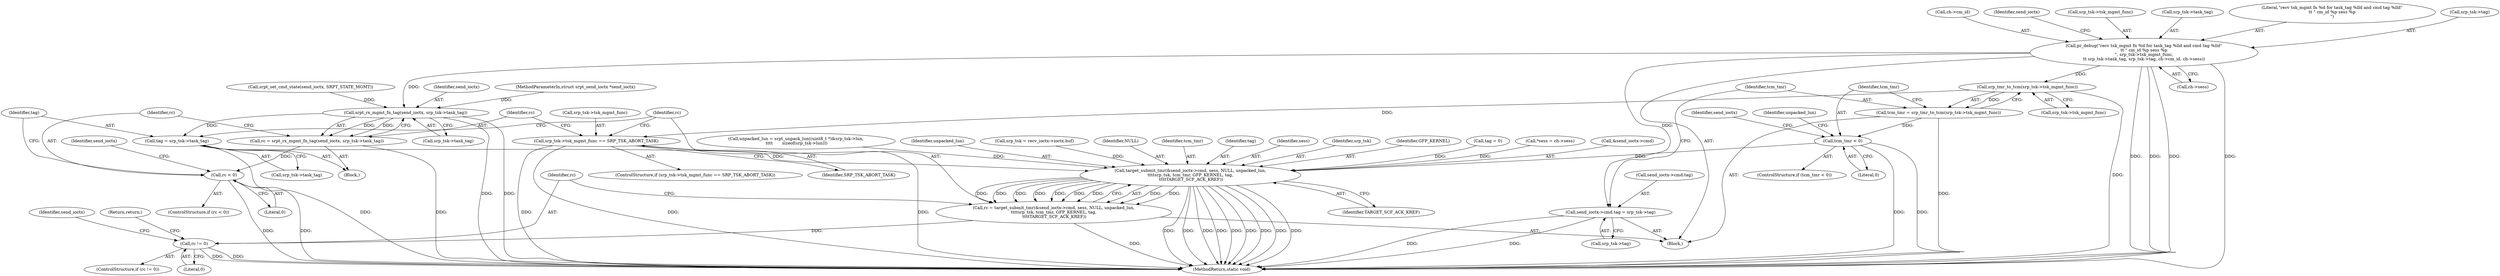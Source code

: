 digraph "1_linux_51093254bf879bc9ce96590400a87897c7498463@pointer" {
"1000137" [label="(Call,pr_debug(\"recv tsk_mgmt fn %d for task_tag %lld and cmd tag %lld\"\n\t\t \" cm_id %p sess %p\n\", srp_tsk->tsk_mgmt_func,\n\t\t srp_tsk->task_tag, srp_tsk->tag, ch->cm_id, ch->sess))"];
"1000157" [label="(Call,send_ioctx->cmd.tag = srp_tsk->tag)"];
"1000168" [label="(Call,srp_tmr_to_tcm(srp_tsk->tsk_mgmt_func))"];
"1000166" [label="(Call,tcm_tmr = srp_tmr_to_tcm(srp_tsk->tsk_mgmt_func))"];
"1000173" [label="(Call,tcm_tmr < 0)"];
"1000236" [label="(Call,target_submit_tmr(&send_ioctx->cmd, sess, NULL, unpacked_lun,\n\t\t\t\tsrp_tsk, tcm_tmr, GFP_KERNEL, tag,\n \t\t\t\tTARGET_SCF_ACK_KREF))"];
"1000234" [label="(Call,rc = target_submit_tmr(&send_ioctx->cmd, sess, NULL, unpacked_lun,\n\t\t\t\tsrp_tsk, tcm_tmr, GFP_KERNEL, tag,\n \t\t\t\tTARGET_SCF_ACK_KREF))"];
"1000250" [label="(Call,rc != 0)"];
"1000201" [label="(Call,srp_tsk->tsk_mgmt_func == SRP_TSK_ABORT_TASK)"];
"1000209" [label="(Call,srpt_rx_mgmt_fn_tag(send_ioctx, srp_tsk->task_tag))"];
"1000207" [label="(Call,rc = srpt_rx_mgmt_fn_tag(send_ioctx, srp_tsk->task_tag))"];
"1000215" [label="(Call,rc < 0)"];
"1000229" [label="(Call,tag = srp_tsk->task_tag)"];
"1000251" [label="(Identifier,rc)"];
"1000258" [label="(Identifier,send_ioctx)"];
"1000104" [label="(MethodParameterIn,struct srpt_send_ioctx *send_ioctx)"];
"1000246" [label="(Identifier,GFP_KERNEL)"];
"1000270" [label="(MethodReturn,static void)"];
"1000154" [label="(Call,srpt_set_cmd_state(send_ioctx, SRPT_STATE_MGMT))"];
"1000148" [label="(Call,ch->cm_id)"];
"1000236" [label="(Call,target_submit_tmr(&send_ioctx->cmd, sess, NULL, unpacked_lun,\n\t\t\t\tsrp_tsk, tcm_tmr, GFP_KERNEL, tag,\n \t\t\t\tTARGET_SCF_ACK_KREF))"];
"1000116" [label="(Call,tag = 0)"];
"1000109" [label="(Call,*sess = ch->sess)"];
"1000172" [label="(ControlStructure,if (tcm_tmr < 0))"];
"1000155" [label="(Identifier,send_ioctx)"];
"1000167" [label="(Identifier,tcm_tmr)"];
"1000181" [label="(Identifier,send_ioctx)"];
"1000237" [label="(Call,&send_ioctx->cmd)"];
"1000216" [label="(Identifier,rc)"];
"1000231" [label="(Call,srp_tsk->task_tag)"];
"1000139" [label="(Call,srp_tsk->tsk_mgmt_func)"];
"1000142" [label="(Call,srp_tsk->task_tag)"];
"1000223" [label="(Identifier,send_ioctx)"];
"1000187" [label="(Call,unpacked_lun = srpt_unpack_lun((uint8_t *)&srp_tsk->lun,\n \t\t\t\t       sizeof(srp_tsk->lun)))"];
"1000249" [label="(ControlStructure,if (rc != 0))"];
"1000211" [label="(Call,srp_tsk->task_tag)"];
"1000138" [label="(Literal,\"recv tsk_mgmt fn %d for task_tag %lld and cmd tag %lld\"\n\t\t \" cm_id %p sess %p\n\")"];
"1000145" [label="(Call,srp_tsk->tag)"];
"1000215" [label="(Call,rc < 0)"];
"1000169" [label="(Call,srp_tsk->tsk_mgmt_func)"];
"1000202" [label="(Call,srp_tsk->tsk_mgmt_func)"];
"1000174" [label="(Identifier,tcm_tmr)"];
"1000243" [label="(Identifier,unpacked_lun)"];
"1000217" [label="(Literal,0)"];
"1000188" [label="(Identifier,unpacked_lun)"];
"1000151" [label="(Call,ch->sess)"];
"1000230" [label="(Identifier,tag)"];
"1000168" [label="(Call,srp_tmr_to_tcm(srp_tsk->tsk_mgmt_func))"];
"1000210" [label="(Identifier,send_ioctx)"];
"1000124" [label="(Call,srp_tsk = recv_ioctx->ioctx.buf)"];
"1000201" [label="(Call,srp_tsk->tsk_mgmt_func == SRP_TSK_ABORT_TASK)"];
"1000242" [label="(Identifier,NULL)"];
"1000163" [label="(Call,srp_tsk->tag)"];
"1000175" [label="(Literal,0)"];
"1000235" [label="(Identifier,rc)"];
"1000250" [label="(Call,rc != 0)"];
"1000173" [label="(Call,tcm_tmr < 0)"];
"1000245" [label="(Identifier,tcm_tmr)"];
"1000158" [label="(Call,send_ioctx->cmd.tag)"];
"1000247" [label="(Identifier,tag)"];
"1000166" [label="(Call,tcm_tmr = srp_tmr_to_tcm(srp_tsk->tsk_mgmt_func))"];
"1000241" [label="(Identifier,sess)"];
"1000234" [label="(Call,rc = target_submit_tmr(&send_ioctx->cmd, sess, NULL, unpacked_lun,\n\t\t\t\tsrp_tsk, tcm_tmr, GFP_KERNEL, tag,\n \t\t\t\tTARGET_SCF_ACK_KREF))"];
"1000200" [label="(ControlStructure,if (srp_tsk->tsk_mgmt_func == SRP_TSK_ABORT_TASK))"];
"1000209" [label="(Call,srpt_rx_mgmt_fn_tag(send_ioctx, srp_tsk->task_tag))"];
"1000207" [label="(Call,rc = srpt_rx_mgmt_fn_tag(send_ioctx, srp_tsk->task_tag))"];
"1000157" [label="(Call,send_ioctx->cmd.tag = srp_tsk->tag)"];
"1000229" [label="(Call,tag = srp_tsk->task_tag)"];
"1000214" [label="(ControlStructure,if (rc < 0))"];
"1000206" [label="(Block,)"];
"1000264" [label="(Return,return;)"];
"1000205" [label="(Identifier,SRP_TSK_ABORT_TASK)"];
"1000244" [label="(Identifier,srp_tsk)"];
"1000208" [label="(Identifier,rc)"];
"1000137" [label="(Call,pr_debug(\"recv tsk_mgmt fn %d for task_tag %lld and cmd tag %lld\"\n\t\t \" cm_id %p sess %p\n\", srp_tsk->tsk_mgmt_func,\n\t\t srp_tsk->task_tag, srp_tsk->tag, ch->cm_id, ch->sess))"];
"1000105" [label="(Block,)"];
"1000248" [label="(Identifier,TARGET_SCF_ACK_KREF)"];
"1000252" [label="(Literal,0)"];
"1000137" -> "1000105"  [label="AST: "];
"1000137" -> "1000151"  [label="CFG: "];
"1000138" -> "1000137"  [label="AST: "];
"1000139" -> "1000137"  [label="AST: "];
"1000142" -> "1000137"  [label="AST: "];
"1000145" -> "1000137"  [label="AST: "];
"1000148" -> "1000137"  [label="AST: "];
"1000151" -> "1000137"  [label="AST: "];
"1000155" -> "1000137"  [label="CFG: "];
"1000137" -> "1000270"  [label="DDG: "];
"1000137" -> "1000270"  [label="DDG: "];
"1000137" -> "1000270"  [label="DDG: "];
"1000137" -> "1000270"  [label="DDG: "];
"1000137" -> "1000157"  [label="DDG: "];
"1000137" -> "1000168"  [label="DDG: "];
"1000137" -> "1000209"  [label="DDG: "];
"1000157" -> "1000105"  [label="AST: "];
"1000157" -> "1000163"  [label="CFG: "];
"1000158" -> "1000157"  [label="AST: "];
"1000163" -> "1000157"  [label="AST: "];
"1000167" -> "1000157"  [label="CFG: "];
"1000157" -> "1000270"  [label="DDG: "];
"1000157" -> "1000270"  [label="DDG: "];
"1000168" -> "1000166"  [label="AST: "];
"1000168" -> "1000169"  [label="CFG: "];
"1000169" -> "1000168"  [label="AST: "];
"1000166" -> "1000168"  [label="CFG: "];
"1000168" -> "1000270"  [label="DDG: "];
"1000168" -> "1000166"  [label="DDG: "];
"1000168" -> "1000201"  [label="DDG: "];
"1000166" -> "1000105"  [label="AST: "];
"1000167" -> "1000166"  [label="AST: "];
"1000174" -> "1000166"  [label="CFG: "];
"1000166" -> "1000270"  [label="DDG: "];
"1000166" -> "1000173"  [label="DDG: "];
"1000173" -> "1000172"  [label="AST: "];
"1000173" -> "1000175"  [label="CFG: "];
"1000174" -> "1000173"  [label="AST: "];
"1000175" -> "1000173"  [label="AST: "];
"1000181" -> "1000173"  [label="CFG: "];
"1000188" -> "1000173"  [label="CFG: "];
"1000173" -> "1000270"  [label="DDG: "];
"1000173" -> "1000270"  [label="DDG: "];
"1000173" -> "1000236"  [label="DDG: "];
"1000236" -> "1000234"  [label="AST: "];
"1000236" -> "1000248"  [label="CFG: "];
"1000237" -> "1000236"  [label="AST: "];
"1000241" -> "1000236"  [label="AST: "];
"1000242" -> "1000236"  [label="AST: "];
"1000243" -> "1000236"  [label="AST: "];
"1000244" -> "1000236"  [label="AST: "];
"1000245" -> "1000236"  [label="AST: "];
"1000246" -> "1000236"  [label="AST: "];
"1000247" -> "1000236"  [label="AST: "];
"1000248" -> "1000236"  [label="AST: "];
"1000234" -> "1000236"  [label="CFG: "];
"1000236" -> "1000270"  [label="DDG: "];
"1000236" -> "1000270"  [label="DDG: "];
"1000236" -> "1000270"  [label="DDG: "];
"1000236" -> "1000270"  [label="DDG: "];
"1000236" -> "1000270"  [label="DDG: "];
"1000236" -> "1000270"  [label="DDG: "];
"1000236" -> "1000270"  [label="DDG: "];
"1000236" -> "1000270"  [label="DDG: "];
"1000236" -> "1000270"  [label="DDG: "];
"1000236" -> "1000234"  [label="DDG: "];
"1000236" -> "1000234"  [label="DDG: "];
"1000236" -> "1000234"  [label="DDG: "];
"1000236" -> "1000234"  [label="DDG: "];
"1000236" -> "1000234"  [label="DDG: "];
"1000236" -> "1000234"  [label="DDG: "];
"1000236" -> "1000234"  [label="DDG: "];
"1000236" -> "1000234"  [label="DDG: "];
"1000236" -> "1000234"  [label="DDG: "];
"1000109" -> "1000236"  [label="DDG: "];
"1000187" -> "1000236"  [label="DDG: "];
"1000124" -> "1000236"  [label="DDG: "];
"1000116" -> "1000236"  [label="DDG: "];
"1000229" -> "1000236"  [label="DDG: "];
"1000234" -> "1000105"  [label="AST: "];
"1000235" -> "1000234"  [label="AST: "];
"1000251" -> "1000234"  [label="CFG: "];
"1000234" -> "1000270"  [label="DDG: "];
"1000234" -> "1000250"  [label="DDG: "];
"1000250" -> "1000249"  [label="AST: "];
"1000250" -> "1000252"  [label="CFG: "];
"1000251" -> "1000250"  [label="AST: "];
"1000252" -> "1000250"  [label="AST: "];
"1000258" -> "1000250"  [label="CFG: "];
"1000264" -> "1000250"  [label="CFG: "];
"1000250" -> "1000270"  [label="DDG: "];
"1000250" -> "1000270"  [label="DDG: "];
"1000201" -> "1000200"  [label="AST: "];
"1000201" -> "1000205"  [label="CFG: "];
"1000202" -> "1000201"  [label="AST: "];
"1000205" -> "1000201"  [label="AST: "];
"1000208" -> "1000201"  [label="CFG: "];
"1000235" -> "1000201"  [label="CFG: "];
"1000201" -> "1000270"  [label="DDG: "];
"1000201" -> "1000270"  [label="DDG: "];
"1000201" -> "1000270"  [label="DDG: "];
"1000209" -> "1000207"  [label="AST: "];
"1000209" -> "1000211"  [label="CFG: "];
"1000210" -> "1000209"  [label="AST: "];
"1000211" -> "1000209"  [label="AST: "];
"1000207" -> "1000209"  [label="CFG: "];
"1000209" -> "1000270"  [label="DDG: "];
"1000209" -> "1000270"  [label="DDG: "];
"1000209" -> "1000207"  [label="DDG: "];
"1000209" -> "1000207"  [label="DDG: "];
"1000154" -> "1000209"  [label="DDG: "];
"1000104" -> "1000209"  [label="DDG: "];
"1000209" -> "1000229"  [label="DDG: "];
"1000207" -> "1000206"  [label="AST: "];
"1000208" -> "1000207"  [label="AST: "];
"1000216" -> "1000207"  [label="CFG: "];
"1000207" -> "1000270"  [label="DDG: "];
"1000207" -> "1000215"  [label="DDG: "];
"1000215" -> "1000214"  [label="AST: "];
"1000215" -> "1000217"  [label="CFG: "];
"1000216" -> "1000215"  [label="AST: "];
"1000217" -> "1000215"  [label="AST: "];
"1000223" -> "1000215"  [label="CFG: "];
"1000230" -> "1000215"  [label="CFG: "];
"1000215" -> "1000270"  [label="DDG: "];
"1000215" -> "1000270"  [label="DDG: "];
"1000229" -> "1000206"  [label="AST: "];
"1000229" -> "1000231"  [label="CFG: "];
"1000230" -> "1000229"  [label="AST: "];
"1000231" -> "1000229"  [label="AST: "];
"1000235" -> "1000229"  [label="CFG: "];
"1000229" -> "1000270"  [label="DDG: "];
}
